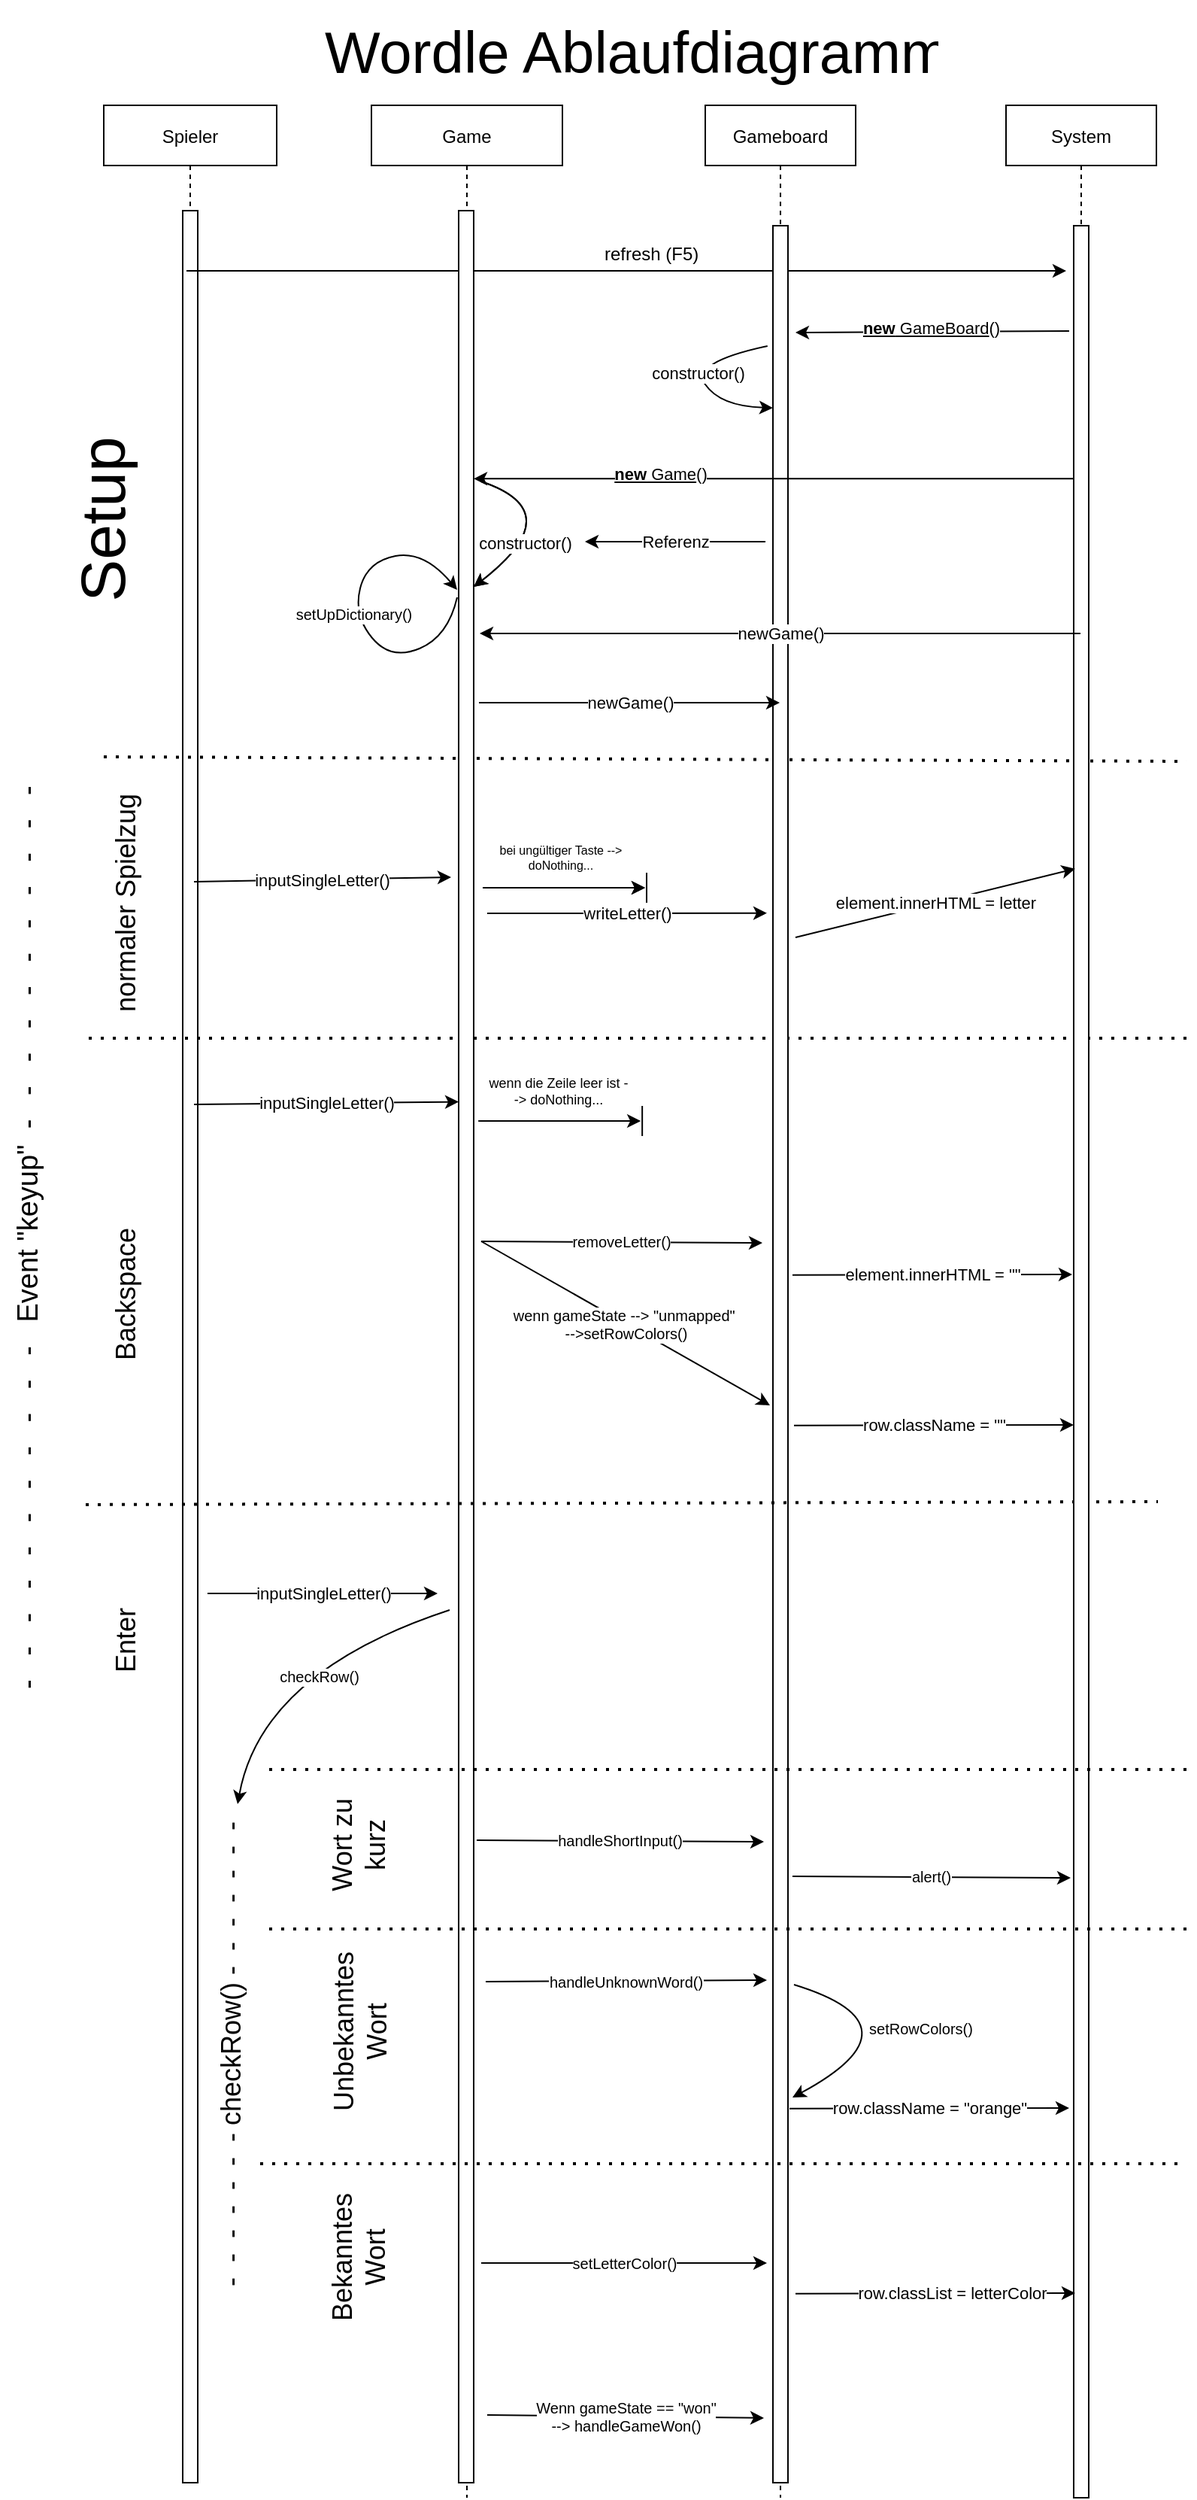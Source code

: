 <mxfile version="20.2.3" type="device"><diagram id="kgpKYQtTHZ0yAKxKKP6v" name="Ablaufdiagramm"><mxGraphModel dx="1534" dy="961" grid="1" gridSize="10" guides="1" tooltips="1" connect="1" arrows="1" fold="1" page="1" pageScale="1" pageWidth="827" pageHeight="2330" math="0" shadow="0"><root><mxCell id="0"/><mxCell id="1" parent="0"/><mxCell id="3nuBFxr9cyL0pnOWT2aG-1" value="Spieler" style="shape=umlLifeline;perimeter=lifelinePerimeter;container=1;collapsible=0;recursiveResize=0;rounded=0;shadow=0;strokeWidth=1;" parent="1" vertex="1"><mxGeometry x="90" y="90" width="115" height="1580" as="geometry"/></mxCell><mxCell id="3nuBFxr9cyL0pnOWT2aG-2" value="" style="points=[];perimeter=orthogonalPerimeter;rounded=0;shadow=0;strokeWidth=1;" parent="3nuBFxr9cyL0pnOWT2aG-1" vertex="1"><mxGeometry x="52.5" y="70" width="10" height="1510" as="geometry"/></mxCell><mxCell id="yU4TBiXTZQZ8wu1HOeTJ-4" value="" style="endArrow=classic;html=1;rounded=0;horizontal=1;labelBackgroundColor=default;labelBorderColor=none;" parent="3nuBFxr9cyL0pnOWT2aG-1" edge="1"><mxGeometry width="50" height="50" relative="1" as="geometry"><mxPoint x="55" y="110" as="sourcePoint"/><mxPoint x="640" y="110" as="targetPoint"/></mxGeometry></mxCell><mxCell id="aaodTvV584mcMc_p8oGJ-5" value="inputSingleLetter()" style="endArrow=classic;html=1;rounded=0;labelBackgroundColor=default;labelBorderColor=none;" parent="3nuBFxr9cyL0pnOWT2aG-1" edge="1"><mxGeometry width="50" height="50" relative="1" as="geometry"><mxPoint x="60" y="516" as="sourcePoint"/><mxPoint x="231" y="513" as="targetPoint"/></mxGeometry></mxCell><mxCell id="aaodTvV584mcMc_p8oGJ-8" value="Setup" style="text;html=1;strokeColor=none;fillColor=none;align=center;verticalAlign=middle;whiteSpace=wrap;rounded=0;labelBackgroundColor=default;horizontal=0;fontSize=42;" parent="3nuBFxr9cyL0pnOWT2aG-1" vertex="1"><mxGeometry x="-30" y="260" width="60" height="30" as="geometry"/></mxCell><mxCell id="LDxYhRJ8Y7I0LdSWSyE2-4" value="normaler Spielzug" style="text;html=1;strokeColor=none;fillColor=none;align=center;verticalAlign=middle;whiteSpace=wrap;rounded=0;horizontal=0;fontSize=18;" vertex="1" parent="3nuBFxr9cyL0pnOWT2aG-1"><mxGeometry x="-15" y="450" width="60" height="160" as="geometry"/></mxCell><mxCell id="LDxYhRJ8Y7I0LdSWSyE2-19" value="Backspace" style="text;html=1;strokeColor=none;fillColor=none;align=center;verticalAlign=middle;whiteSpace=wrap;rounded=0;horizontal=0;fontSize=18;" vertex="1" parent="3nuBFxr9cyL0pnOWT2aG-1"><mxGeometry x="-15" y="710" width="60" height="160" as="geometry"/></mxCell><mxCell id="LDxYhRJ8Y7I0LdSWSyE2-3" value="" style="endArrow=none;dashed=1;html=1;dashPattern=1 3;strokeWidth=2;rounded=0;" edge="1" parent="3nuBFxr9cyL0pnOWT2aG-1"><mxGeometry width="50" height="50" relative="1" as="geometry"><mxPoint x="-10" y="620" as="sourcePoint"/><mxPoint x="720" y="620" as="targetPoint"/></mxGeometry></mxCell><mxCell id="aaodTvV584mcMc_p8oGJ-7" value="" style="endArrow=none;dashed=1;html=1;dashPattern=1 3;strokeWidth=2;rounded=0;labelBackgroundColor=default;labelBorderColor=none;" parent="3nuBFxr9cyL0pnOWT2aG-1" edge="1"><mxGeometry width="50" height="50" relative="1" as="geometry"><mxPoint y="433" as="sourcePoint"/><mxPoint x="720" y="436" as="targetPoint"/></mxGeometry></mxCell><mxCell id="LDxYhRJ8Y7I0LdSWSyE2-34" value="Enter" style="text;html=1;strokeColor=none;fillColor=none;align=center;verticalAlign=middle;whiteSpace=wrap;rounded=0;horizontal=0;fontSize=18;" vertex="1" parent="3nuBFxr9cyL0pnOWT2aG-1"><mxGeometry x="-15" y="950" width="60" height="140" as="geometry"/></mxCell><mxCell id="LDxYhRJ8Y7I0LdSWSyE2-57" value="-&amp;nbsp; -&amp;nbsp; -&amp;nbsp; -&amp;nbsp; -&amp;nbsp; -&amp;nbsp; - checkRow() -&amp;nbsp; -&amp;nbsp; -&amp;nbsp; -&amp;nbsp; -&amp;nbsp; -&amp;nbsp; -" style="text;html=1;strokeColor=none;fillColor=none;align=center;verticalAlign=middle;whiteSpace=wrap;rounded=0;horizontal=0;fontSize=18;" vertex="1" parent="3nuBFxr9cyL0pnOWT2aG-1"><mxGeometry x="55" y="1095" width="60" height="400" as="geometry"/></mxCell><mxCell id="3nuBFxr9cyL0pnOWT2aG-5" value="Game" style="shape=umlLifeline;perimeter=lifelinePerimeter;container=1;collapsible=0;recursiveResize=0;rounded=0;shadow=0;strokeWidth=1;" parent="1" vertex="1"><mxGeometry x="268" y="90" width="127" height="1590" as="geometry"/></mxCell><mxCell id="3nuBFxr9cyL0pnOWT2aG-6" value="" style="points=[];perimeter=orthogonalPerimeter;rounded=0;shadow=0;strokeWidth=1;" parent="3nuBFxr9cyL0pnOWT2aG-5" vertex="1"><mxGeometry x="58" y="70" width="10" height="1510" as="geometry"/></mxCell><mxCell id="yU4TBiXTZQZ8wu1HOeTJ-20" value="constructor()" style="curved=1;endArrow=classic;html=1;rounded=0;labelBackgroundColor=default;labelBorderColor=none;" parent="3nuBFxr9cyL0pnOWT2aG-5" edge="1"><mxGeometry x="0.387" y="-2" width="50" height="50" relative="1" as="geometry"><mxPoint x="73" y="250" as="sourcePoint"/><mxPoint x="68" y="320" as="targetPoint"/><Array as="points"><mxPoint x="133" y="270"/></Array><mxPoint as="offset"/></mxGeometry></mxCell><mxCell id="LDxYhRJ8Y7I0LdSWSyE2-7" value="" style="endArrow=classic;html=1;rounded=0;fontSize=17;" edge="1" parent="3nuBFxr9cyL0pnOWT2aG-5"><mxGeometry width="50" height="50" relative="1" as="geometry"><mxPoint x="74" y="520" as="sourcePoint"/><mxPoint x="182" y="520" as="targetPoint"/></mxGeometry></mxCell><mxCell id="LDxYhRJ8Y7I0LdSWSyE2-20" value="" style="endArrow=none;html=1;rounded=0;fontSize=17;" edge="1" parent="3nuBFxr9cyL0pnOWT2aG-5"><mxGeometry width="50" height="50" relative="1" as="geometry"><mxPoint x="183" y="530" as="sourcePoint"/><mxPoint x="183" y="510" as="targetPoint"/><Array as="points"/></mxGeometry></mxCell><mxCell id="LDxYhRJ8Y7I0LdSWSyE2-21" value="Game" style="shape=umlLifeline;perimeter=lifelinePerimeter;container=1;collapsible=0;recursiveResize=0;rounded=0;shadow=0;strokeWidth=1;" vertex="1" parent="3nuBFxr9cyL0pnOWT2aG-5"><mxGeometry width="127" height="1580" as="geometry"/></mxCell><mxCell id="LDxYhRJ8Y7I0LdSWSyE2-22" value="" style="points=[];perimeter=orthogonalPerimeter;rounded=0;shadow=0;strokeWidth=1;" vertex="1" parent="LDxYhRJ8Y7I0LdSWSyE2-21"><mxGeometry x="58" y="70" width="10" height="1510" as="geometry"/></mxCell><mxCell id="LDxYhRJ8Y7I0LdSWSyE2-23" value="constructor()" style="curved=1;endArrow=classic;html=1;rounded=0;labelBackgroundColor=default;labelBorderColor=none;" edge="1" parent="LDxYhRJ8Y7I0LdSWSyE2-21"><mxGeometry x="0.387" y="-2" width="50" height="50" relative="1" as="geometry"><mxPoint x="73" y="250" as="sourcePoint"/><mxPoint x="68" y="320" as="targetPoint"/><Array as="points"><mxPoint x="133" y="270"/></Array><mxPoint as="offset"/></mxGeometry></mxCell><mxCell id="LDxYhRJ8Y7I0LdSWSyE2-24" value="inputSingleLetter()" style="endArrow=classic;html=1;rounded=0;labelBackgroundColor=default;labelBorderColor=none;entryX=-0.5;entryY=0.261;entryDx=0;entryDy=0;entryPerimeter=0;" edge="1" parent="LDxYhRJ8Y7I0LdSWSyE2-21"><mxGeometry width="50" height="50" relative="1" as="geometry"><mxPoint x="-118" y="664" as="sourcePoint"/><mxPoint x="58" y="662.31" as="targetPoint"/></mxGeometry></mxCell><mxCell id="LDxYhRJ8Y7I0LdSWSyE2-25" value="" style="endArrow=classic;html=1;rounded=0;fontSize=17;" edge="1" parent="LDxYhRJ8Y7I0LdSWSyE2-21"><mxGeometry width="50" height="50" relative="1" as="geometry"><mxPoint x="74" y="520" as="sourcePoint"/><mxPoint x="182" y="520" as="targetPoint"/></mxGeometry></mxCell><mxCell id="LDxYhRJ8Y7I0LdSWSyE2-31" value="wenn gameState --&amp;gt; &quot;unmapped&quot;&amp;nbsp;&lt;br&gt;--&amp;gt;setRowColors()" style="endArrow=classic;html=1;rounded=0;fontSize=10;" edge="1" parent="LDxYhRJ8Y7I0LdSWSyE2-21"><mxGeometry width="50" height="50" relative="1" as="geometry"><mxPoint x="73" y="755" as="sourcePoint"/><mxPoint x="265" y="864" as="targetPoint"/></mxGeometry></mxCell><mxCell id="LDxYhRJ8Y7I0LdSWSyE2-35" value="inputSingleLetter()" style="endArrow=classic;html=1;rounded=0;labelBackgroundColor=default;labelBorderColor=none;" edge="1" parent="LDxYhRJ8Y7I0LdSWSyE2-21"><mxGeometry width="50" height="50" relative="1" as="geometry"><mxPoint x="-109" y="989" as="sourcePoint"/><mxPoint x="44" y="989" as="targetPoint"/></mxGeometry></mxCell><mxCell id="LDxYhRJ8Y7I0LdSWSyE2-36" value="checkRow()" style="curved=1;endArrow=classic;html=1;rounded=0;fontSize=10;" edge="1" parent="LDxYhRJ8Y7I0LdSWSyE2-21"><mxGeometry x="-0.127" y="15" width="50" height="50" relative="1" as="geometry"><mxPoint x="52" y="1000" as="sourcePoint"/><mxPoint x="-89" y="1129" as="targetPoint"/><Array as="points"><mxPoint x="-73" y="1041"/></Array><mxPoint as="offset"/></mxGeometry></mxCell><mxCell id="LDxYhRJ8Y7I0LdSWSyE2-50" value="Bekanntes Wort" style="text;html=1;strokeColor=none;fillColor=none;align=center;verticalAlign=middle;whiteSpace=wrap;rounded=0;horizontal=0;fontSize=18;" vertex="1" parent="LDxYhRJ8Y7I0LdSWSyE2-21"><mxGeometry x="-38" y="1395" width="60" height="70" as="geometry"/></mxCell><mxCell id="LDxYhRJ8Y7I0LdSWSyE2-55" value="Wenn gameState == &quot;won&quot;&lt;br&gt;--&amp;gt; handleGameWon()" style="endArrow=classic;html=1;rounded=0;fontSize=10;" edge="1" parent="LDxYhRJ8Y7I0LdSWSyE2-21"><mxGeometry width="50" height="50" relative="1" as="geometry"><mxPoint x="77" y="1535" as="sourcePoint"/><mxPoint x="261" y="1537" as="targetPoint"/></mxGeometry></mxCell><mxCell id="yU4TBiXTZQZ8wu1HOeTJ-2" value="Gameboard" style="shape=umlLifeline;perimeter=lifelinePerimeter;container=1;collapsible=0;recursiveResize=0;rounded=0;shadow=0;strokeWidth=1;" parent="1" vertex="1"><mxGeometry x="490" y="90" width="100" height="1590" as="geometry"/></mxCell><mxCell id="yU4TBiXTZQZ8wu1HOeTJ-3" value="" style="points=[];perimeter=orthogonalPerimeter;rounded=0;shadow=0;strokeWidth=1;" parent="yU4TBiXTZQZ8wu1HOeTJ-2" vertex="1"><mxGeometry x="45" y="80" width="10" height="1500" as="geometry"/></mxCell><mxCell id="yU4TBiXTZQZ8wu1HOeTJ-11" value="constructor()" style="curved=1;endArrow=classic;html=1;rounded=0;labelBackgroundColor=default;labelBorderColor=none;exitX=0.138;exitY=0.049;exitDx=0;exitDy=0;exitPerimeter=0;" parent="yU4TBiXTZQZ8wu1HOeTJ-2" edge="1"><mxGeometry width="50" height="50" relative="1" as="geometry"><mxPoint x="41.38" y="160.0" as="sourcePoint"/><mxPoint x="45" y="201.09" as="targetPoint"/><Array as="points"><mxPoint x="-10" y="171"/><mxPoint x="10" y="200"/></Array></mxGeometry></mxCell><mxCell id="LDxYhRJ8Y7I0LdSWSyE2-42" value="alert()" style="endArrow=classic;html=1;rounded=0;fontSize=10;" edge="1" parent="yU4TBiXTZQZ8wu1HOeTJ-2"><mxGeometry width="50" height="50" relative="1" as="geometry"><mxPoint x="58" y="1177" as="sourcePoint"/><mxPoint x="243" y="1178" as="targetPoint"/></mxGeometry></mxCell><mxCell id="LDxYhRJ8Y7I0LdSWSyE2-46" value="setRowColors()" style="curved=1;endArrow=classic;html=1;rounded=0;fontSize=10;" edge="1" parent="yU4TBiXTZQZ8wu1HOeTJ-2"><mxGeometry width="50" height="50" relative="1" as="geometry"><mxPoint x="59" y="1249" as="sourcePoint"/><mxPoint x="58" y="1324" as="targetPoint"/><Array as="points"><mxPoint x="147" y="1276"/></Array></mxGeometry></mxCell><mxCell id="LDxYhRJ8Y7I0LdSWSyE2-59" value="" style="endArrow=none;dashed=1;html=1;dashPattern=1 3;strokeWidth=2;rounded=0;fontSize=10;" edge="1" parent="yU4TBiXTZQZ8wu1HOeTJ-2"><mxGeometry width="50" height="50" relative="1" as="geometry"><mxPoint x="-420" y="930" as="sourcePoint"/><mxPoint x="301" y="928" as="targetPoint"/></mxGeometry></mxCell><mxCell id="yU4TBiXTZQZ8wu1HOeTJ-5" value="refresh (F5)" style="text;strokeColor=none;fillColor=none;align=left;verticalAlign=middle;spacingLeft=4;spacingRight=4;overflow=hidden;points=[[0,0.5],[1,0.5]];portConstraint=eastwest;rotatable=0;labelBackgroundColor=default;" parent="1" vertex="1"><mxGeometry x="417" y="173" width="208" height="30" as="geometry"/></mxCell><mxCell id="yU4TBiXTZQZ8wu1HOeTJ-12" value="&lt;u&gt;&lt;b&gt;new&lt;/b&gt; Game&lt;/u&gt;()" style="endArrow=classic;html=1;rounded=0;labelBackgroundColor=default;labelBorderColor=none;" parent="1" target="3nuBFxr9cyL0pnOWT2aG-6" edge="1"><mxGeometry x="0.385" y="-3" width="50" height="50" relative="1" as="geometry"><mxPoint x="739.5" y="338.14" as="sourcePoint"/><mxPoint x="363.52" y="338.14" as="targetPoint"/><mxPoint as="offset"/></mxGeometry></mxCell><mxCell id="yU4TBiXTZQZ8wu1HOeTJ-15" value="System" style="shape=umlLifeline;perimeter=lifelinePerimeter;container=1;collapsible=0;recursiveResize=0;rounded=0;shadow=0;strokeWidth=1;" parent="1" vertex="1"><mxGeometry x="690" y="90" width="100" height="1590" as="geometry"/></mxCell><mxCell id="yU4TBiXTZQZ8wu1HOeTJ-16" value="" style="points=[];perimeter=orthogonalPerimeter;rounded=0;shadow=0;strokeWidth=1;" parent="yU4TBiXTZQZ8wu1HOeTJ-15" vertex="1"><mxGeometry x="45" y="80" width="10" height="1510" as="geometry"/></mxCell><mxCell id="yU4TBiXTZQZ8wu1HOeTJ-19" value="&lt;u&gt;&lt;b&gt;new&lt;/b&gt; GameBoard&lt;/u&gt;()" style="endArrow=classic;html=1;rounded=0;labelBackgroundColor=default;labelBorderColor=none;" parent="1" edge="1"><mxGeometry x="0.011" y="-3" width="50" height="50" relative="1" as="geometry"><mxPoint x="732" y="240" as="sourcePoint"/><mxPoint x="550" y="241" as="targetPoint"/><mxPoint as="offset"/></mxGeometry></mxCell><mxCell id="yU4TBiXTZQZ8wu1HOeTJ-21" value="Referenz" style="endArrow=classic;html=1;rounded=0;labelBackgroundColor=default;labelBorderColor=none;" parent="1" edge="1"><mxGeometry width="50" height="50" relative="1" as="geometry"><mxPoint x="530" y="380" as="sourcePoint"/><mxPoint x="410" y="380" as="targetPoint"/></mxGeometry></mxCell><mxCell id="aaodTvV584mcMc_p8oGJ-2" value="newGame()" style="endArrow=classic;html=1;rounded=0;labelBackgroundColor=default;labelBorderColor=none;" parent="1" edge="1"><mxGeometry width="50" height="50" relative="1" as="geometry"><mxPoint x="739.5" y="441" as="sourcePoint"/><mxPoint x="340" y="441" as="targetPoint"/></mxGeometry></mxCell><mxCell id="aaodTvV584mcMc_p8oGJ-3" value="newGame()" style="endArrow=classic;html=1;rounded=0;labelBackgroundColor=default;labelBorderColor=none;" parent="1" edge="1"><mxGeometry width="50" height="50" relative="1" as="geometry"><mxPoint x="339.5" y="487" as="sourcePoint"/><mxPoint x="539.5" y="487" as="targetPoint"/></mxGeometry></mxCell><mxCell id="LDxYhRJ8Y7I0LdSWSyE2-1" value="writeLetter()" style="endArrow=classic;html=1;rounded=0;entryX=0.1;entryY=0.265;entryDx=0;entryDy=0;entryPerimeter=0;" edge="1" parent="1"><mxGeometry width="50" height="50" relative="1" as="geometry"><mxPoint x="345" y="627" as="sourcePoint"/><mxPoint x="531" y="626.85" as="targetPoint"/></mxGeometry></mxCell><mxCell id="LDxYhRJ8Y7I0LdSWSyE2-2" value="element.innerHTML = letter" style="endArrow=classic;html=1;rounded=0;entryX=0.1;entryY=0.283;entryDx=0;entryDy=0;entryPerimeter=0;" edge="1" parent="1" target="yU4TBiXTZQZ8wu1HOeTJ-16"><mxGeometry width="50" height="50" relative="1" as="geometry"><mxPoint x="550" y="643" as="sourcePoint"/><mxPoint x="590" y="640" as="targetPoint"/></mxGeometry></mxCell><mxCell id="LDxYhRJ8Y7I0LdSWSyE2-9" value="bei ungültiger Taste --&amp;gt; doNothing..." style="text;html=1;strokeColor=none;fillColor=none;align=center;verticalAlign=middle;whiteSpace=wrap;rounded=0;fontSize=8;rotation=0;labelBackgroundColor=default;" vertex="1" parent="1"><mxGeometry x="348" y="575" width="92" height="30" as="geometry"/></mxCell><mxCell id="LDxYhRJ8Y7I0LdSWSyE2-8" value="" style="endArrow=none;html=1;rounded=0;fontSize=17;" edge="1" parent="1"><mxGeometry width="50" height="50" relative="1" as="geometry"><mxPoint x="451" y="620" as="sourcePoint"/><mxPoint x="451" y="600" as="targetPoint"/><Array as="points"/></mxGeometry></mxCell><mxCell id="LDxYhRJ8Y7I0LdSWSyE2-26" value="" style="endArrow=classic;html=1;rounded=0;fontSize=17;" edge="1" parent="1"><mxGeometry width="50" height="50" relative="1" as="geometry"><mxPoint x="339.08" y="765" as="sourcePoint"/><mxPoint x="447.08" y="765" as="targetPoint"/></mxGeometry></mxCell><mxCell id="LDxYhRJ8Y7I0LdSWSyE2-27" value="wenn die Zeile leer ist --&amp;gt; doNothing..." style="text;html=1;strokeColor=none;fillColor=none;align=center;verticalAlign=middle;whiteSpace=wrap;rounded=0;fontSize=9;rotation=0;labelBackgroundColor=default;" vertex="1" parent="1"><mxGeometry x="345.08" y="730" width="94.92" height="30" as="geometry"/></mxCell><mxCell id="LDxYhRJ8Y7I0LdSWSyE2-28" value="" style="endArrow=none;html=1;rounded=0;fontSize=17;" edge="1" parent="1"><mxGeometry width="50" height="50" relative="1" as="geometry"><mxPoint x="448.08" y="775" as="sourcePoint"/><mxPoint x="448.08" y="755" as="targetPoint"/><Array as="points"/></mxGeometry></mxCell><mxCell id="LDxYhRJ8Y7I0LdSWSyE2-29" value="removeLetter()" style="endArrow=classic;html=1;rounded=0;fontSize=10;" edge="1" parent="1"><mxGeometry width="50" height="50" relative="1" as="geometry"><mxPoint x="341" y="845" as="sourcePoint"/><mxPoint x="528" y="846" as="targetPoint"/></mxGeometry></mxCell><mxCell id="LDxYhRJ8Y7I0LdSWSyE2-30" value="element.innerHTML = &quot;&quot;" style="endArrow=classic;html=1;rounded=0;entryX=0.1;entryY=0.283;entryDx=0;entryDy=0;entryPerimeter=0;" edge="1" parent="1"><mxGeometry width="50" height="50" relative="1" as="geometry"><mxPoint x="548" y="867.39" as="sourcePoint"/><mxPoint x="734.0" y="867.0" as="targetPoint"/></mxGeometry></mxCell><mxCell id="LDxYhRJ8Y7I0LdSWSyE2-32" value="row.className = &quot;&quot;" style="endArrow=classic;html=1;rounded=0;entryX=0.1;entryY=0.283;entryDx=0;entryDy=0;entryPerimeter=0;" edge="1" parent="1"><mxGeometry width="50" height="50" relative="1" as="geometry"><mxPoint x="549" y="967.39" as="sourcePoint"/><mxPoint x="735.0" y="967" as="targetPoint"/></mxGeometry></mxCell><mxCell id="LDxYhRJ8Y7I0LdSWSyE2-38" value="" style="endArrow=none;dashed=1;html=1;dashPattern=1 3;strokeWidth=2;rounded=0;fontSize=10;" edge="1" parent="1"><mxGeometry width="50" height="50" relative="1" as="geometry"><mxPoint x="200" y="1196" as="sourcePoint"/><mxPoint x="814" y="1196" as="targetPoint"/></mxGeometry></mxCell><mxCell id="LDxYhRJ8Y7I0LdSWSyE2-39" value="Wort zu kurz" style="text;html=1;strokeColor=none;fillColor=none;align=center;verticalAlign=middle;whiteSpace=wrap;rounded=0;horizontal=0;fontSize=18;" vertex="1" parent="1"><mxGeometry x="230" y="1211" width="60" height="70" as="geometry"/></mxCell><mxCell id="LDxYhRJ8Y7I0LdSWSyE2-40" value="setUpDictionary()" style="curved=1;endArrow=classic;html=1;rounded=0;fontSize=10;" edge="1" parent="1"><mxGeometry width="50" height="50" relative="1" as="geometry"><mxPoint x="325" y="417" as="sourcePoint"/><mxPoint x="325" y="412" as="targetPoint"/><Array as="points"><mxPoint x="319" y="443"/><mxPoint x="281" y="459"/><mxPoint x="256" y="429"/><mxPoint x="265" y="393"/><mxPoint x="303" y="386"/></Array></mxGeometry></mxCell><mxCell id="LDxYhRJ8Y7I0LdSWSyE2-41" value="handleShortInput()" style="endArrow=classic;html=1;rounded=0;fontSize=10;" edge="1" parent="1"><mxGeometry width="50" height="50" relative="1" as="geometry"><mxPoint x="338" y="1243" as="sourcePoint"/><mxPoint x="529" y="1244" as="targetPoint"/></mxGeometry></mxCell><mxCell id="LDxYhRJ8Y7I0LdSWSyE2-43" value="" style="endArrow=none;dashed=1;html=1;dashPattern=1 3;strokeWidth=2;rounded=0;fontSize=10;" edge="1" parent="1"><mxGeometry width="50" height="50" relative="1" as="geometry"><mxPoint x="200" y="1302" as="sourcePoint"/><mxPoint x="810" y="1302" as="targetPoint"/></mxGeometry></mxCell><mxCell id="LDxYhRJ8Y7I0LdSWSyE2-44" value="Unbekanntes Wort" style="text;html=1;strokeColor=none;fillColor=none;align=center;verticalAlign=middle;whiteSpace=wrap;rounded=0;horizontal=0;fontSize=18;" vertex="1" parent="1"><mxGeometry x="231" y="1335" width="60" height="70" as="geometry"/></mxCell><mxCell id="LDxYhRJ8Y7I0LdSWSyE2-45" value="handleUnknownWord()" style="endArrow=classic;html=1;rounded=0;fontSize=10;" edge="1" parent="1"><mxGeometry width="50" height="50" relative="1" as="geometry"><mxPoint x="344" y="1337" as="sourcePoint"/><mxPoint x="531" y="1336" as="targetPoint"/></mxGeometry></mxCell><mxCell id="LDxYhRJ8Y7I0LdSWSyE2-47" value="row.className = &quot;orange&quot;" style="endArrow=classic;html=1;rounded=0;entryX=0.1;entryY=0.283;entryDx=0;entryDy=0;entryPerimeter=0;" edge="1" parent="1"><mxGeometry width="50" height="50" relative="1" as="geometry"><mxPoint x="546" y="1421.39" as="sourcePoint"/><mxPoint x="732.0" y="1421" as="targetPoint"/></mxGeometry></mxCell><mxCell id="LDxYhRJ8Y7I0LdSWSyE2-48" value="" style="endArrow=none;dashed=1;html=1;dashPattern=1 3;strokeWidth=2;rounded=0;fontSize=10;" edge="1" parent="1"><mxGeometry width="50" height="50" relative="1" as="geometry"><mxPoint x="194.0" y="1458" as="sourcePoint"/><mxPoint x="804" y="1458" as="targetPoint"/></mxGeometry></mxCell><mxCell id="LDxYhRJ8Y7I0LdSWSyE2-53" value="setLetterColor()" style="endArrow=classic;html=1;rounded=0;fontSize=10;" edge="1" parent="1"><mxGeometry width="50" height="50" relative="1" as="geometry"><mxPoint x="341" y="1524" as="sourcePoint"/><mxPoint x="531" y="1524" as="targetPoint"/></mxGeometry></mxCell><mxCell id="LDxYhRJ8Y7I0LdSWSyE2-54" value="row.classList = letterColor" style="endArrow=classic;html=1;rounded=0;entryX=0.1;entryY=0.283;entryDx=0;entryDy=0;entryPerimeter=0;" edge="1" parent="1"><mxGeometry x="0.118" width="50" height="50" relative="1" as="geometry"><mxPoint x="550" y="1544.39" as="sourcePoint"/><mxPoint x="736.0" y="1544" as="targetPoint"/><mxPoint as="offset"/></mxGeometry></mxCell><mxCell id="LDxYhRJ8Y7I0LdSWSyE2-58" value="&amp;nbsp;-&amp;nbsp; &amp;nbsp;-&amp;nbsp; &amp;nbsp;-&amp;nbsp; &amp;nbsp;-&amp;nbsp; &amp;nbsp;-&amp;nbsp; &amp;nbsp;-&amp;nbsp; &amp;nbsp;-&amp;nbsp; &amp;nbsp;-&amp;nbsp; &amp;nbsp;-&amp;nbsp; &amp;nbsp;-&amp;nbsp; &amp;nbsp;-&amp;nbsp; &amp;nbsp;Event &quot;keyup&quot;&amp;nbsp; -&amp;nbsp; &amp;nbsp;-&amp;nbsp; &amp;nbsp;-&amp;nbsp; &amp;nbsp;-&amp;nbsp; &amp;nbsp;-&amp;nbsp; &amp;nbsp;-&amp;nbsp; &amp;nbsp;-&amp;nbsp; &amp;nbsp;-&amp;nbsp; &amp;nbsp;-&amp;nbsp; &amp;nbsp;-&amp;nbsp; &amp;nbsp;-&amp;nbsp; &amp;nbsp;" style="text;html=1;strokeColor=none;fillColor=none;align=center;verticalAlign=middle;whiteSpace=wrap;rounded=0;labelBackgroundColor=default;fontSize=19;horizontal=0;" vertex="1" parent="1"><mxGeometry x="21" y="540" width="60" height="610" as="geometry"/></mxCell><mxCell id="LDxYhRJ8Y7I0LdSWSyE2-60" value="Wordle Ablaufdiagramm" style="text;strokeColor=none;fillColor=none;align=left;verticalAlign=middle;spacingLeft=4;spacingRight=4;overflow=hidden;points=[[0,0.5],[1,0.5]];portConstraint=eastwest;rotatable=0;labelBackgroundColor=default;fontSize=39;" vertex="1" parent="1"><mxGeometry x="231" y="20" width="419" height="60" as="geometry"/></mxCell></root></mxGraphModel></diagram></mxfile>